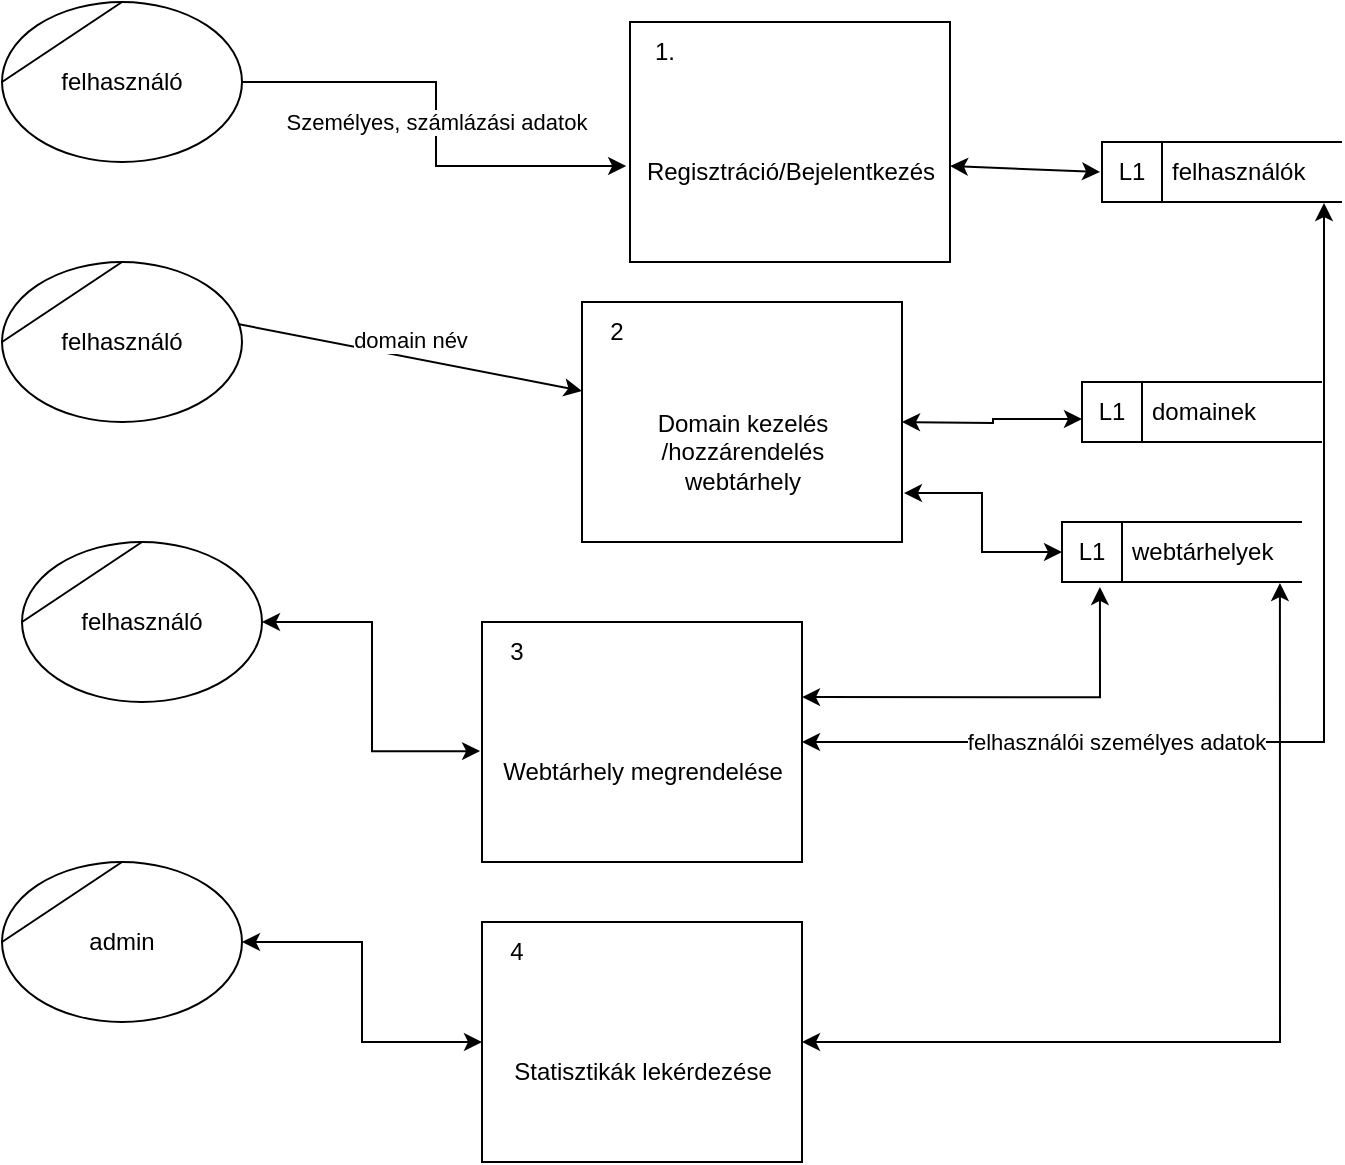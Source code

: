 <mxfile version="20.8.20" type="device" pages="2"><diagram name="logika1" id="mMx3ccetMi-9Q4W5iaoA"><mxGraphModel dx="813" dy="832" grid="1" gridSize="10" guides="1" tooltips="1" connect="1" arrows="1" fold="1" page="1" pageScale="1" pageWidth="827" pageHeight="1169" math="0" shadow="0"><root><mxCell id="0"/><mxCell id="1" parent="0"/><mxCell id="jiMZw-yI76Mj6Ys0vRTX-7" value="Személyes, számlázási adatok" style="edgeStyle=orthogonalEdgeStyle;rounded=0;orthogonalLoop=1;jettySize=auto;html=1;entryX=-0.012;entryY=0.6;entryDx=0;entryDy=0;entryPerimeter=0;" edge="1" parent="1" source="jiMZw-yI76Mj6Ys0vRTX-1" target="jiMZw-yI76Mj6Ys0vRTX-3"><mxGeometry relative="1" as="geometry"/></mxCell><mxCell id="jiMZw-yI76Mj6Ys0vRTX-1" value="felhasználó" style="shape=stencil(tZRtjoMgEIZPw98GJR6gYXfvQe10nZQCAbYft99RNKlW7GajiTGZeeXhnZGBCRka5YCVvGHig5VlwTm9Kb5NYhUc1DElr8qjOmhISojenuGGx9gz0DTgMbaq+GR8T9+0j5C1NYYgaE0YKU86wRQaWsvvCdZv/xhFjvgXiOB7kynLyq+/Y3fVNuBiI79j7OB+db/rgceOi61+3Grg4v9YISmTO9xCHlR9/vb2xxxnzYDW6AK8OfLTeZzO66ynzM5CnqyHBUsn1DqN9UITnWoH/kUY5Iu9PtVUzRY1jx4IGk22K9UioSs+44+uvFxl3bKX1nTZdE12iV8=);whiteSpace=wrap;html=1;" vertex="1" parent="1"><mxGeometry x="20" y="100" width="120" height="80" as="geometry"/></mxCell><mxCell id="jiMZw-yI76Mj6Ys0vRTX-3" value="Regisztráció/Bejelentkezés" style="html=1;dashed=0;whitespace=wrap;shape=mxgraph.dfd.process;align=center;container=1;collapsible=0;spacingTop=30;" vertex="1" parent="1"><mxGeometry x="334" y="110" width="160" height="120" as="geometry"/></mxCell><mxCell id="jiMZw-yI76Mj6Ys0vRTX-4" value="1." style="text;html=1;strokeColor=none;fillColor=none;align=center;verticalAlign=middle;whiteSpace=wrap;rounded=0;movable=0;resizable=0;rotatable=0;cloneable=0;deletable=0;connectable=0;allowArrows=0;pointerEvents=1;" vertex="1" parent="jiMZw-yI76Mj6Ys0vRTX-3"><mxGeometry width="35" height="30" as="geometry"/></mxCell><mxCell id="jiMZw-yI76Mj6Ys0vRTX-5" value="" style="text;html=1;strokeColor=none;fillColor=none;align=left;verticalAlign=middle;whiteSpace=wrap;rounded=0;movable=0;resizable=0;connectable=0;allowArrows=0;rotatable=0;cloneable=0;deletable=0;spacingLeft=6;autosize=1;resizeWidth=0;" vertex="1" parent="jiMZw-yI76Mj6Ys0vRTX-3"><mxGeometry x="35" y="-5" width="50" height="40" as="geometry"/></mxCell><mxCell id="jiMZw-yI76Mj6Ys0vRTX-8" value="felhasználók" style="html=1;dashed=0;whitespace=wrap;shape=mxgraph.dfd.dataStoreID;align=left;spacingLeft=33;container=1;collapsible=0;autosize=0;" vertex="1" parent="1"><mxGeometry x="570" y="170" width="120" height="30" as="geometry"/></mxCell><mxCell id="jiMZw-yI76Mj6Ys0vRTX-9" value="L1" style="text;html=1;strokeColor=none;fillColor=none;align=center;verticalAlign=middle;whiteSpace=wrap;rounded=0;movable=0;resizable=0;rotatable=0;cloneable=0;deletable=0;allowArrows=0;connectable=0;" vertex="1" parent="jiMZw-yI76Mj6Ys0vRTX-8"><mxGeometry width="30" height="30" as="geometry"/></mxCell><mxCell id="jiMZw-yI76Mj6Ys0vRTX-11" value="" style="endArrow=classic;startArrow=classic;html=1;rounded=0;verticalAlign=bottom;exitX=1;exitY=0.6;exitDx=0;exitDy=0;exitPerimeter=0;entryX=-0.008;entryY=0.5;entryDx=0;entryDy=0;entryPerimeter=0;" edge="1" parent="1" source="jiMZw-yI76Mj6Ys0vRTX-3" target="jiMZw-yI76Mj6Ys0vRTX-8"><mxGeometry width="50" height="50" relative="1" as="geometry"><mxPoint x="494" y="185" as="sourcePoint"/><mxPoint x="614" y="185" as="targetPoint"/></mxGeometry></mxCell><mxCell id="jiMZw-yI76Mj6Ys0vRTX-12" value="felhasználó" style="shape=stencil(tZRtjoMgEIZPw98GJR6gYXfvQe10nZQCAbYft99RNKlW7GajiTGZeeXhnZGBCRka5YCVvGHig5VlwTm9Kb5NYhUc1DElr8qjOmhISojenuGGx9gz0DTgMbaq+GR8T9+0j5C1NYYgaE0YKU86wRQaWsvvCdZv/xhFjvgXiOB7kynLyq+/Y3fVNuBiI79j7OB+db/rgceOi61+3Grg4v9YISmTO9xCHlR9/vb2xxxnzYDW6AK8OfLTeZzO66ynzM5CnqyHBUsn1DqN9UITnWoH/kUY5Iu9PtVUzRY1jx4IGk22K9UioSs+44+uvFxl3bKX1nTZdE12iV8=);whiteSpace=wrap;html=1;" vertex="1" parent="1"><mxGeometry x="20" y="230" width="120" height="80" as="geometry"/></mxCell><mxCell id="jiMZw-yI76Mj6Ys0vRTX-13" value="domain név" style="endArrow=classic;html=1;rounded=0;verticalAlign=bottom;exitX=0.983;exitY=0.388;exitDx=0;exitDy=0;exitPerimeter=0;" edge="1" parent="1" source="jiMZw-yI76Mj6Ys0vRTX-12" target="jiMZw-yI76Mj6Ys0vRTX-14"><mxGeometry width="50" height="50" relative="1" as="geometry"><mxPoint x="140" y="270" as="sourcePoint"/><mxPoint x="300" y="280" as="targetPoint"/></mxGeometry></mxCell><mxCell id="jiMZw-yI76Mj6Ys0vRTX-19" style="edgeStyle=orthogonalEdgeStyle;rounded=0;orthogonalLoop=1;jettySize=auto;html=1;entryX=0;entryY=0.617;entryDx=0;entryDy=0;entryPerimeter=0;startArrow=classic;startFill=1;" edge="1" parent="1" target="jiMZw-yI76Mj6Ys0vRTX-17"><mxGeometry relative="1" as="geometry"><mxPoint x="470" y="310" as="sourcePoint"/></mxGeometry></mxCell><mxCell id="jiMZw-yI76Mj6Ys0vRTX-22" style="edgeStyle=orthogonalEdgeStyle;rounded=0;orthogonalLoop=1;jettySize=auto;html=1;startArrow=classic;startFill=1;exitX=1.006;exitY=0.796;exitDx=0;exitDy=0;exitPerimeter=0;" edge="1" parent="1" source="jiMZw-yI76Mj6Ys0vRTX-14" target="jiMZw-yI76Mj6Ys0vRTX-20"><mxGeometry relative="1" as="geometry"/></mxCell><mxCell id="jiMZw-yI76Mj6Ys0vRTX-14" value="Domain kezelés&lt;br&gt;/hozzárendelés&lt;br&gt;webtárhely" style="html=1;dashed=0;whitespace=wrap;shape=mxgraph.dfd.process;align=center;container=1;collapsible=0;spacingTop=30;" vertex="1" parent="1"><mxGeometry x="310" y="250" width="160" height="120" as="geometry"/></mxCell><mxCell id="jiMZw-yI76Mj6Ys0vRTX-15" value="2" style="text;html=1;strokeColor=none;fillColor=none;align=center;verticalAlign=middle;whiteSpace=wrap;rounded=0;movable=0;resizable=0;rotatable=0;cloneable=0;deletable=0;connectable=0;allowArrows=0;pointerEvents=1;" vertex="1" parent="jiMZw-yI76Mj6Ys0vRTX-14"><mxGeometry width="35" height="30" as="geometry"/></mxCell><mxCell id="jiMZw-yI76Mj6Ys0vRTX-16" value="" style="text;html=1;strokeColor=none;fillColor=none;align=left;verticalAlign=middle;whiteSpace=wrap;rounded=0;movable=0;resizable=0;connectable=0;allowArrows=0;rotatable=0;cloneable=0;deletable=0;spacingLeft=6;autosize=1;resizeWidth=0;" vertex="1" parent="jiMZw-yI76Mj6Ys0vRTX-14"><mxGeometry x="35" y="-5" width="50" height="40" as="geometry"/></mxCell><mxCell id="jiMZw-yI76Mj6Ys0vRTX-17" value="domainek" style="html=1;dashed=0;whitespace=wrap;shape=mxgraph.dfd.dataStoreID;align=left;spacingLeft=33;container=1;collapsible=0;autosize=0;" vertex="1" parent="1"><mxGeometry x="560" y="290" width="120" height="30" as="geometry"/></mxCell><mxCell id="jiMZw-yI76Mj6Ys0vRTX-18" value="L1" style="text;html=1;strokeColor=none;fillColor=none;align=center;verticalAlign=middle;whiteSpace=wrap;rounded=0;movable=0;resizable=0;rotatable=0;cloneable=0;deletable=0;allowArrows=0;connectable=0;" vertex="1" parent="jiMZw-yI76Mj6Ys0vRTX-17"><mxGeometry width="30" height="30" as="geometry"/></mxCell><mxCell id="jiMZw-yI76Mj6Ys0vRTX-20" value="webtárhelyek" style="html=1;dashed=0;whitespace=wrap;shape=mxgraph.dfd.dataStoreID;align=left;spacingLeft=33;container=1;collapsible=0;autosize=0;" vertex="1" parent="1"><mxGeometry x="550" y="360" width="120" height="30" as="geometry"/></mxCell><mxCell id="jiMZw-yI76Mj6Ys0vRTX-21" value="L1" style="text;html=1;strokeColor=none;fillColor=none;align=center;verticalAlign=middle;whiteSpace=wrap;rounded=0;movable=0;resizable=0;rotatable=0;cloneable=0;deletable=0;allowArrows=0;connectable=0;" vertex="1" parent="jiMZw-yI76Mj6Ys0vRTX-20"><mxGeometry width="30" height="30" as="geometry"/></mxCell><mxCell id="jiMZw-yI76Mj6Ys0vRTX-27" style="edgeStyle=orthogonalEdgeStyle;rounded=0;orthogonalLoop=1;jettySize=auto;html=1;entryX=-0.006;entryY=0.538;entryDx=0;entryDy=0;entryPerimeter=0;startArrow=classic;startFill=1;" edge="1" parent="1" source="jiMZw-yI76Mj6Ys0vRTX-23" target="jiMZw-yI76Mj6Ys0vRTX-24"><mxGeometry relative="1" as="geometry"/></mxCell><mxCell id="jiMZw-yI76Mj6Ys0vRTX-23" value="felhasználó" style="shape=stencil(tZRtjoMgEIZPw98GJR6gYXfvQe10nZQCAbYft99RNKlW7GajiTGZeeXhnZGBCRka5YCVvGHig5VlwTm9Kb5NYhUc1DElr8qjOmhISojenuGGx9gz0DTgMbaq+GR8T9+0j5C1NYYgaE0YKU86wRQaWsvvCdZv/xhFjvgXiOB7kynLyq+/Y3fVNuBiI79j7OB+db/rgceOi61+3Grg4v9YISmTO9xCHlR9/vb2xxxnzYDW6AK8OfLTeZzO66ynzM5CnqyHBUsn1DqN9UITnWoH/kUY5Iu9PtVUzRY1jx4IGk22K9UioSs+44+uvFxl3bKX1nTZdE12iV8=);whiteSpace=wrap;html=1;" vertex="1" parent="1"><mxGeometry x="30" y="370" width="120" height="80" as="geometry"/></mxCell><mxCell id="jiMZw-yI76Mj6Ys0vRTX-28" style="edgeStyle=orthogonalEdgeStyle;rounded=0;orthogonalLoop=1;jettySize=auto;html=1;entryX=0.925;entryY=1.017;entryDx=0;entryDy=0;entryPerimeter=0;startArrow=classic;startFill=1;" edge="1" parent="1" source="jiMZw-yI76Mj6Ys0vRTX-24" target="jiMZw-yI76Mj6Ys0vRTX-8"><mxGeometry relative="1" as="geometry"/></mxCell><mxCell id="jiMZw-yI76Mj6Ys0vRTX-29" value="felhasználói személyes adatok" style="edgeLabel;html=1;align=center;verticalAlign=middle;resizable=0;points=[];" vertex="1" connectable="0" parent="jiMZw-yI76Mj6Ys0vRTX-28"><mxGeometry x="-0.408" y="1" relative="1" as="geometry"><mxPoint y="1" as="offset"/></mxGeometry></mxCell><mxCell id="jiMZw-yI76Mj6Ys0vRTX-30" style="edgeStyle=orthogonalEdgeStyle;rounded=0;orthogonalLoop=1;jettySize=auto;html=1;entryX=0.158;entryY=1.083;entryDx=0;entryDy=0;entryPerimeter=0;startArrow=classic;startFill=1;exitX=1;exitY=0.313;exitDx=0;exitDy=0;exitPerimeter=0;" edge="1" parent="1" source="jiMZw-yI76Mj6Ys0vRTX-24" target="jiMZw-yI76Mj6Ys0vRTX-20"><mxGeometry relative="1" as="geometry"/></mxCell><mxCell id="jiMZw-yI76Mj6Ys0vRTX-24" value="Webtárhely megrendelése" style="html=1;dashed=0;whitespace=wrap;shape=mxgraph.dfd.process;align=center;container=1;collapsible=0;spacingTop=30;" vertex="1" parent="1"><mxGeometry x="260" y="410" width="160" height="120" as="geometry"/></mxCell><mxCell id="jiMZw-yI76Mj6Ys0vRTX-25" value="3" style="text;html=1;strokeColor=none;fillColor=none;align=center;verticalAlign=middle;whiteSpace=wrap;rounded=0;movable=0;resizable=0;rotatable=0;cloneable=0;deletable=0;connectable=0;allowArrows=0;pointerEvents=1;" vertex="1" parent="jiMZw-yI76Mj6Ys0vRTX-24"><mxGeometry width="35" height="30" as="geometry"/></mxCell><mxCell id="jiMZw-yI76Mj6Ys0vRTX-26" value="" style="text;html=1;strokeColor=none;fillColor=none;align=left;verticalAlign=middle;whiteSpace=wrap;rounded=0;movable=0;resizable=0;connectable=0;allowArrows=0;rotatable=0;cloneable=0;deletable=0;spacingLeft=6;autosize=1;resizeWidth=0;" vertex="1" parent="jiMZw-yI76Mj6Ys0vRTX-24"><mxGeometry x="35" y="-5" width="50" height="40" as="geometry"/></mxCell><mxCell id="jiMZw-yI76Mj6Ys0vRTX-35" style="edgeStyle=orthogonalEdgeStyle;rounded=0;orthogonalLoop=1;jettySize=auto;html=1;startArrow=classic;startFill=1;" edge="1" parent="1" source="jiMZw-yI76Mj6Ys0vRTX-31" target="jiMZw-yI76Mj6Ys0vRTX-32"><mxGeometry relative="1" as="geometry"/></mxCell><mxCell id="jiMZw-yI76Mj6Ys0vRTX-31" value="admin" style="shape=stencil(tZRtjoMgEIZPw98GJR6gYXfvQe10nZQCAbYft99RNKlW7GajiTGZeeXhnZGBCRka5YCVvGHig5VlwTm9Kb5NYhUc1DElr8qjOmhISojenuGGx9gz0DTgMbaq+GR8T9+0j5C1NYYgaE0YKU86wRQaWsvvCdZv/xhFjvgXiOB7kynLyq+/Y3fVNuBiI79j7OB+db/rgceOi61+3Grg4v9YISmTO9xCHlR9/vb2xxxnzYDW6AK8OfLTeZzO66ynzM5CnqyHBUsn1DqN9UITnWoH/kUY5Iu9PtVUzRY1jx4IGk22K9UioSs+44+uvFxl3bKX1nTZdE12iV8=);whiteSpace=wrap;html=1;" vertex="1" parent="1"><mxGeometry x="20" y="530" width="120" height="80" as="geometry"/></mxCell><mxCell id="jiMZw-yI76Mj6Ys0vRTX-36" style="edgeStyle=orthogonalEdgeStyle;rounded=0;orthogonalLoop=1;jettySize=auto;html=1;entryX=0.908;entryY=1.017;entryDx=0;entryDy=0;entryPerimeter=0;startArrow=classic;startFill=1;" edge="1" parent="1" source="jiMZw-yI76Mj6Ys0vRTX-32" target="jiMZw-yI76Mj6Ys0vRTX-20"><mxGeometry relative="1" as="geometry"/></mxCell><mxCell id="jiMZw-yI76Mj6Ys0vRTX-32" value="Statisztikák lekérdezése" style="html=1;dashed=0;whitespace=wrap;shape=mxgraph.dfd.process;align=center;container=1;collapsible=0;spacingTop=30;" vertex="1" parent="1"><mxGeometry x="260" y="560" width="160" height="120" as="geometry"/></mxCell><mxCell id="jiMZw-yI76Mj6Ys0vRTX-33" value="4" style="text;html=1;strokeColor=none;fillColor=none;align=center;verticalAlign=middle;whiteSpace=wrap;rounded=0;movable=0;resizable=0;rotatable=0;cloneable=0;deletable=0;connectable=0;allowArrows=0;pointerEvents=1;" vertex="1" parent="jiMZw-yI76Mj6Ys0vRTX-32"><mxGeometry width="35" height="30" as="geometry"/></mxCell><mxCell id="jiMZw-yI76Mj6Ys0vRTX-34" value="" style="text;html=1;strokeColor=none;fillColor=none;align=left;verticalAlign=middle;whiteSpace=wrap;rounded=0;movable=0;resizable=0;connectable=0;allowArrows=0;rotatable=0;cloneable=0;deletable=0;spacingLeft=6;autosize=1;resizeWidth=0;" vertex="1" parent="jiMZw-yI76Mj6Ys0vRTX-32"><mxGeometry x="35" y="-5" width="50" height="40" as="geometry"/></mxCell></root></mxGraphModel></diagram><diagram id="WNgB5FhJZGbfhWHUxzYA" name="logika2"><mxGraphModel dx="864" dy="884" grid="1" gridSize="10" guides="1" tooltips="1" connect="1" arrows="1" fold="1" page="1" pageScale="1" pageWidth="827" pageHeight="1169" math="0" shadow="0"><root><mxCell id="0"/><mxCell id="1" parent="0"/><mxCell id="enzW1sKCzX7IrDVPcYRS-4" value="Személyes adatok" style="edgeStyle=orthogonalEdgeStyle;rounded=0;orthogonalLoop=1;jettySize=auto;html=1;exitX=1;exitY=0.5;exitDx=0;exitDy=0;startArrow=none;startFill=0;endArrow=classic;endFill=1;entryX=0.004;entryY=0.336;entryDx=0;entryDy=0;entryPerimeter=0;" edge="1" parent="1" source="y0H5ZFi_wwAE5rr2ROQ--2" target="enzW1sKCzX7IrDVPcYRS-1"><mxGeometry x="0.175" y="15" relative="1" as="geometry"><Array as="points"><mxPoint x="130" y="115"/></Array><mxPoint as="offset"/></mxGeometry></mxCell><mxCell id="enzW1sKCzX7IrDVPcYRS-13" style="edgeStyle=orthogonalEdgeStyle;rounded=0;orthogonalLoop=1;jettySize=auto;html=1;entryX=0.01;entryY=0.472;entryDx=0;entryDy=0;entryPerimeter=0;startArrow=none;startFill=0;endArrow=classic;endFill=1;exitX=0.115;exitY=0.849;exitDx=0;exitDy=0;exitPerimeter=0;" edge="1" parent="1" source="y0H5ZFi_wwAE5rr2ROQ--2" target="enzW1sKCzX7IrDVPcYRS-6"><mxGeometry relative="1" as="geometry"><mxPoint x="18" y="162" as="sourcePoint"/><Array as="points"><mxPoint x="10" y="98"/><mxPoint x="10" y="260"/><mxPoint x="185" y="260"/><mxPoint x="185" y="303"/><mxPoint x="282" y="303"/></Array></mxGeometry></mxCell><mxCell id="y0H5ZFi_wwAE5rr2ROQ--2" value="felhasználó" style="shape=stencil(tZRtjoMgEIZPw98GJR6gYXfvQe10nZQCAbYft99RNKlW7GajiTGZeeXhnZGBCRka5YCVvGHig5VlwTm9Kb5NYhUc1DElr8qjOmhISojenuGGx9gz0DTgMbaq+GR8T9+0j5C1NYYgaE0YKU86wRQaWsvvCdZv/xhFjvgXiOB7kynLyq+/Y3fVNuBiI79j7OB+db/rgceOi61+3Grg4v9YISmTO9xCHlR9/vb2xxxnzYDW6AK8OfLTeZzO66ynzM5CnqyHBUsn1DqN9UITnWoH/kUY5Iu9PtVUzRY1jx4IGk22K9UioSs+44+uvFxl3bKX1nTZdE12iV8=);whiteSpace=wrap;html=1;" vertex="1" parent="1"><mxGeometry x="10" y="30" width="120" height="80" as="geometry"/></mxCell><mxCell id="y0H5ZFi_wwAE5rr2ROQ--6" value="felhasználók" style="html=1;dashed=0;whitespace=wrap;shape=mxgraph.dfd.dataStoreID;align=left;spacingLeft=33;container=1;collapsible=0;autosize=0;" vertex="1" parent="1"><mxGeometry x="680" y="120" width="120" height="30" as="geometry"/></mxCell><mxCell id="y0H5ZFi_wwAE5rr2ROQ--7" value="L1" style="text;html=1;strokeColor=none;fillColor=none;align=center;verticalAlign=middle;whiteSpace=wrap;rounded=0;movable=0;resizable=0;rotatable=0;cloneable=0;deletable=0;allowArrows=0;connectable=0;" vertex="1" parent="y0H5ZFi_wwAE5rr2ROQ--6"><mxGeometry width="30" height="30" as="geometry"/></mxCell><mxCell id="y0H5ZFi_wwAE5rr2ROQ--34" value="" style="html=1;dashed=0;whitespace=wrap;shape=mxgraph.dfd.process;align=center;container=1;collapsible=0;spacingTop=30;" vertex="1" parent="1"><mxGeometry x="280" y="30" width="360" height="390" as="geometry"/></mxCell><mxCell id="y0H5ZFi_wwAE5rr2ROQ--35" value="1.1" style="text;html=1;strokeColor=none;fillColor=none;align=center;verticalAlign=middle;whiteSpace=wrap;rounded=0;movable=0;resizable=0;rotatable=0;cloneable=0;deletable=0;connectable=0;allowArrows=0;pointerEvents=1;" vertex="1" parent="y0H5ZFi_wwAE5rr2ROQ--34"><mxGeometry width="35" height="30" as="geometry"/></mxCell><mxCell id="y0H5ZFi_wwAE5rr2ROQ--36" value="" style="text;html=1;strokeColor=none;fillColor=none;align=left;verticalAlign=middle;whiteSpace=wrap;rounded=0;movable=0;resizable=0;connectable=0;allowArrows=0;rotatable=0;cloneable=0;deletable=0;spacingLeft=6;autosize=1;resizeWidth=0;" vertex="1" parent="y0H5ZFi_wwAE5rr2ROQ--34"><mxGeometry x="35" y="-5" width="50" height="40" as="geometry"/></mxCell><mxCell id="enzW1sKCzX7IrDVPcYRS-9" style="edgeStyle=orthogonalEdgeStyle;rounded=0;orthogonalLoop=1;jettySize=auto;html=1;startArrow=none;startFill=0;endArrow=classic;endFill=1;" edge="1" parent="y0H5ZFi_wwAE5rr2ROQ--34" source="enzW1sKCzX7IrDVPcYRS-1" target="enzW1sKCzX7IrDVPcYRS-6"><mxGeometry relative="1" as="geometry"/></mxCell><mxCell id="enzW1sKCzX7IrDVPcYRS-1" value="Regisztrációs űrlap" style="html=1;dashed=0;whitespace=wrap;shape=mxgraph.dfd.process;align=center;container=1;collapsible=0;spacingTop=30;" vertex="1" parent="y0H5ZFi_wwAE5rr2ROQ--34"><mxGeometry y="42.162" width="160" height="126.486" as="geometry"/></mxCell><mxCell id="enzW1sKCzX7IrDVPcYRS-2" value="1.1" style="text;html=1;strokeColor=none;fillColor=none;align=center;verticalAlign=middle;whiteSpace=wrap;rounded=0;movable=0;resizable=0;rotatable=0;cloneable=0;deletable=0;connectable=0;allowArrows=0;pointerEvents=1;" vertex="1" parent="enzW1sKCzX7IrDVPcYRS-1"><mxGeometry width="35" height="30" as="geometry"/></mxCell><mxCell id="enzW1sKCzX7IrDVPcYRS-3" value="" style="text;html=1;strokeColor=none;fillColor=none;align=left;verticalAlign=middle;whiteSpace=wrap;rounded=0;movable=0;resizable=0;connectable=0;allowArrows=0;rotatable=0;cloneable=0;deletable=0;spacingLeft=6;autosize=1;resizeWidth=0;" vertex="1" parent="enzW1sKCzX7IrDVPcYRS-1"><mxGeometry x="35" y="-5" width="50" height="40" as="geometry"/></mxCell><mxCell id="enzW1sKCzX7IrDVPcYRS-6" value="Megfelelő&lt;br&gt;díjcsomag kiválasztása" style="html=1;dashed=0;whitespace=wrap;shape=mxgraph.dfd.process;align=center;container=1;collapsible=0;spacingTop=30;" vertex="1" parent="y0H5ZFi_wwAE5rr2ROQ--34"><mxGeometry y="221.35" width="160" height="108.65" as="geometry"/></mxCell><mxCell id="enzW1sKCzX7IrDVPcYRS-7" value="1.1" style="text;html=1;strokeColor=none;fillColor=none;align=center;verticalAlign=middle;whiteSpace=wrap;rounded=0;movable=0;resizable=0;rotatable=0;cloneable=0;deletable=0;connectable=0;allowArrows=0;pointerEvents=1;" vertex="1" parent="enzW1sKCzX7IrDVPcYRS-6"><mxGeometry width="35" height="30" as="geometry"/></mxCell><mxCell id="enzW1sKCzX7IrDVPcYRS-8" value="" style="text;html=1;strokeColor=none;fillColor=none;align=left;verticalAlign=middle;whiteSpace=wrap;rounded=0;movable=0;resizable=0;connectable=0;allowArrows=0;rotatable=0;cloneable=0;deletable=0;spacingLeft=6;autosize=1;resizeWidth=0;" vertex="1" parent="enzW1sKCzX7IrDVPcYRS-6"><mxGeometry x="35" y="-5" width="50" height="40" as="geometry"/></mxCell><mxCell id="enzW1sKCzX7IrDVPcYRS-5" value="VIsszaigazolás" style="edgeStyle=orthogonalEdgeStyle;rounded=0;orthogonalLoop=1;jettySize=auto;html=1;startArrow=none;startFill=0;endArrow=classic;endFill=1;entryX=0.358;entryY=1.008;entryDx=0;entryDy=0;entryPerimeter=0;" edge="1" parent="1" source="enzW1sKCzX7IrDVPcYRS-1" target="y0H5ZFi_wwAE5rr2ROQ--2"><mxGeometry relative="1" as="geometry"><mxPoint x="40" y="140" as="targetPoint"/><Array as="points"><mxPoint x="53" y="180"/></Array></mxGeometry></mxCell><mxCell id="enzW1sKCzX7IrDVPcYRS-12" style="edgeStyle=orthogonalEdgeStyle;rounded=0;orthogonalLoop=1;jettySize=auto;html=1;startArrow=classic;startFill=1;endArrow=classic;endFill=1;" edge="1" parent="1" source="enzW1sKCzX7IrDVPcYRS-1" target="y0H5ZFi_wwAE5rr2ROQ--6"><mxGeometry relative="1" as="geometry"/></mxCell><mxCell id="PcHqRj_f05LIveOtnzWQ-2" style="edgeStyle=orthogonalEdgeStyle;rounded=0;orthogonalLoop=1;jettySize=auto;html=1;entryX=1.002;entryY=0.602;entryDx=0;entryDy=0;entryPerimeter=0;startArrow=none;startFill=0;endArrow=classic;endFill=1;" edge="1" parent="1" source="enzW1sKCzX7IrDVPcYRS-14" target="enzW1sKCzX7IrDVPcYRS-6"><mxGeometry relative="1" as="geometry"/></mxCell><mxCell id="enzW1sKCzX7IrDVPcYRS-14" value="webtárhely csomagok" style="html=1;dashed=0;whitespace=wrap;shape=mxgraph.dfd.dataStoreID;align=left;spacingLeft=33;container=1;collapsible=0;autosize=0;" vertex="1" parent="1"><mxGeometry x="650" y="280" width="120" height="30" as="geometry"/></mxCell><mxCell id="enzW1sKCzX7IrDVPcYRS-15" value="L1" style="text;html=1;strokeColor=none;fillColor=none;align=center;verticalAlign=middle;whiteSpace=wrap;rounded=0;movable=0;resizable=0;rotatable=0;cloneable=0;deletable=0;allowArrows=0;connectable=0;" vertex="1" parent="enzW1sKCzX7IrDVPcYRS-14"><mxGeometry width="30" height="30" as="geometry"/></mxCell><mxCell id="PcHqRj_f05LIveOtnzWQ-7" value="" style="html=1;dashed=0;whitespace=wrap;shape=mxgraph.dfd.process;align=center;container=1;collapsible=0;spacingTop=30;" vertex="1" parent="1"><mxGeometry x="280" y="400" width="360" height="430" as="geometry"/></mxCell><mxCell id="PcHqRj_f05LIveOtnzWQ-8" value="" style="text;html=1;strokeColor=none;fillColor=none;align=center;verticalAlign=middle;whiteSpace=wrap;rounded=0;movable=0;resizable=0;rotatable=0;cloneable=0;deletable=0;connectable=0;allowArrows=0;pointerEvents=1;" vertex="1" parent="PcHqRj_f05LIveOtnzWQ-7"><mxGeometry width="35" height="30" as="geometry"/></mxCell><mxCell id="PcHqRj_f05LIveOtnzWQ-9" value="" style="text;html=1;strokeColor=none;fillColor=none;align=left;verticalAlign=middle;whiteSpace=wrap;rounded=0;movable=0;resizable=0;connectable=0;allowArrows=0;rotatable=0;cloneable=0;deletable=0;spacingLeft=6;autosize=1;resizeWidth=0;" vertex="1" parent="PcHqRj_f05LIveOtnzWQ-7"><mxGeometry x="35" y="-5" width="50" height="40" as="geometry"/></mxCell><mxCell id="PcHqRj_f05LIveOtnzWQ-10" value="Díjcsomag kifizetése" style="html=1;dashed=0;whitespace=wrap;shape=mxgraph.dfd.process;align=center;container=1;collapsible=0;spacingTop=30;" vertex="1" parent="PcHqRj_f05LIveOtnzWQ-7"><mxGeometry x="20" y="65" width="160" height="120" as="geometry"/></mxCell><mxCell id="PcHqRj_f05LIveOtnzWQ-11" value="1.1" style="text;html=1;strokeColor=none;fillColor=none;align=center;verticalAlign=middle;whiteSpace=wrap;rounded=0;movable=0;resizable=0;rotatable=0;cloneable=0;deletable=0;connectable=0;allowArrows=0;pointerEvents=1;" vertex="1" parent="PcHqRj_f05LIveOtnzWQ-10"><mxGeometry width="35" height="30" as="geometry"/></mxCell><mxCell id="PcHqRj_f05LIveOtnzWQ-12" value="" style="text;html=1;strokeColor=none;fillColor=none;align=left;verticalAlign=middle;whiteSpace=wrap;rounded=0;movable=0;resizable=0;connectable=0;allowArrows=0;rotatable=0;cloneable=0;deletable=0;spacingLeft=6;autosize=1;resizeWidth=0;" vertex="1" parent="PcHqRj_f05LIveOtnzWQ-10"><mxGeometry x="35" y="-5" width="50" height="40" as="geometry"/></mxCell><mxCell id="PcHqRj_f05LIveOtnzWQ-13" style="edgeStyle=orthogonalEdgeStyle;rounded=0;orthogonalLoop=1;jettySize=auto;html=1;startArrow=none;startFill=0;endArrow=classic;endFill=1;" edge="1" parent="1" source="enzW1sKCzX7IrDVPcYRS-6" target="PcHqRj_f05LIveOtnzWQ-10"><mxGeometry relative="1" as="geometry"/></mxCell><mxCell id="PcHqRj_f05LIveOtnzWQ-15" value="webtárhelyek" style="html=1;dashed=0;whitespace=wrap;shape=mxgraph.dfd.dataStoreID;align=left;spacingLeft=33;container=1;collapsible=0;autosize=0;" vertex="1" parent="1"><mxGeometry x="660" y="490" width="120" height="30" as="geometry"/></mxCell><mxCell id="PcHqRj_f05LIveOtnzWQ-16" value="L1" style="text;html=1;strokeColor=none;fillColor=none;align=center;verticalAlign=middle;whiteSpace=wrap;rounded=0;movable=0;resizable=0;rotatable=0;cloneable=0;deletable=0;allowArrows=0;connectable=0;" vertex="1" parent="PcHqRj_f05LIveOtnzWQ-15"><mxGeometry width="30" height="30" as="geometry"/></mxCell><mxCell id="PcHqRj_f05LIveOtnzWQ-17" style="edgeStyle=orthogonalEdgeStyle;rounded=0;orthogonalLoop=1;jettySize=auto;html=1;startArrow=none;startFill=0;endArrow=classic;endFill=1;" edge="1" parent="1" source="PcHqRj_f05LIveOtnzWQ-10" target="PcHqRj_f05LIveOtnzWQ-15"><mxGeometry relative="1" as="geometry"/></mxCell><mxCell id="PcHqRj_f05LIveOtnzWQ-18" value="" style="endArrow=classic;startArrow=classic;html=1;rounded=0;verticalAlign=bottom;exitX=0.628;exitY=-0.092;exitDx=0;exitDy=0;exitPerimeter=0;entryX=0.92;entryY=1.075;entryDx=0;entryDy=0;entryPerimeter=0;" edge="1" parent="1" source="PcHqRj_f05LIveOtnzWQ-15" target="y0H5ZFi_wwAE5rr2ROQ--6"><mxGeometry x="1" y="221" width="50" height="50" relative="1" as="geometry"><mxPoint x="360" y="440" as="sourcePoint"/><mxPoint x="800" y="160" as="targetPoint"/><Array as="points"><mxPoint x="820" y="310"/></Array><mxPoint x="220" y="201" as="offset"/></mxGeometry></mxCell><mxCell id="PcHqRj_f05LIveOtnzWQ-19" style="edgeStyle=orthogonalEdgeStyle;rounded=0;orthogonalLoop=1;jettySize=auto;html=1;startArrow=none;startFill=0;endArrow=classic;endFill=1;entryX=0.5;entryY=1;entryDx=0;entryDy=0;" edge="1" parent="1" source="PcHqRj_f05LIveOtnzWQ-10" target="y0H5ZFi_wwAE5rr2ROQ--2"><mxGeometry relative="1" as="geometry"><mxPoint x="70" y="120" as="targetPoint"/></mxGeometry></mxCell><mxCell id="PcHqRj_f05LIveOtnzWQ-21" value="visszaigazolás" style="edgeLabel;html=1;align=center;verticalAlign=middle;resizable=0;points=[];" vertex="1" connectable="0" parent="PcHqRj_f05LIveOtnzWQ-19"><mxGeometry x="-0.598" y="2" relative="1" as="geometry"><mxPoint as="offset"/></mxGeometry></mxCell></root></mxGraphModel></diagram></mxfile>